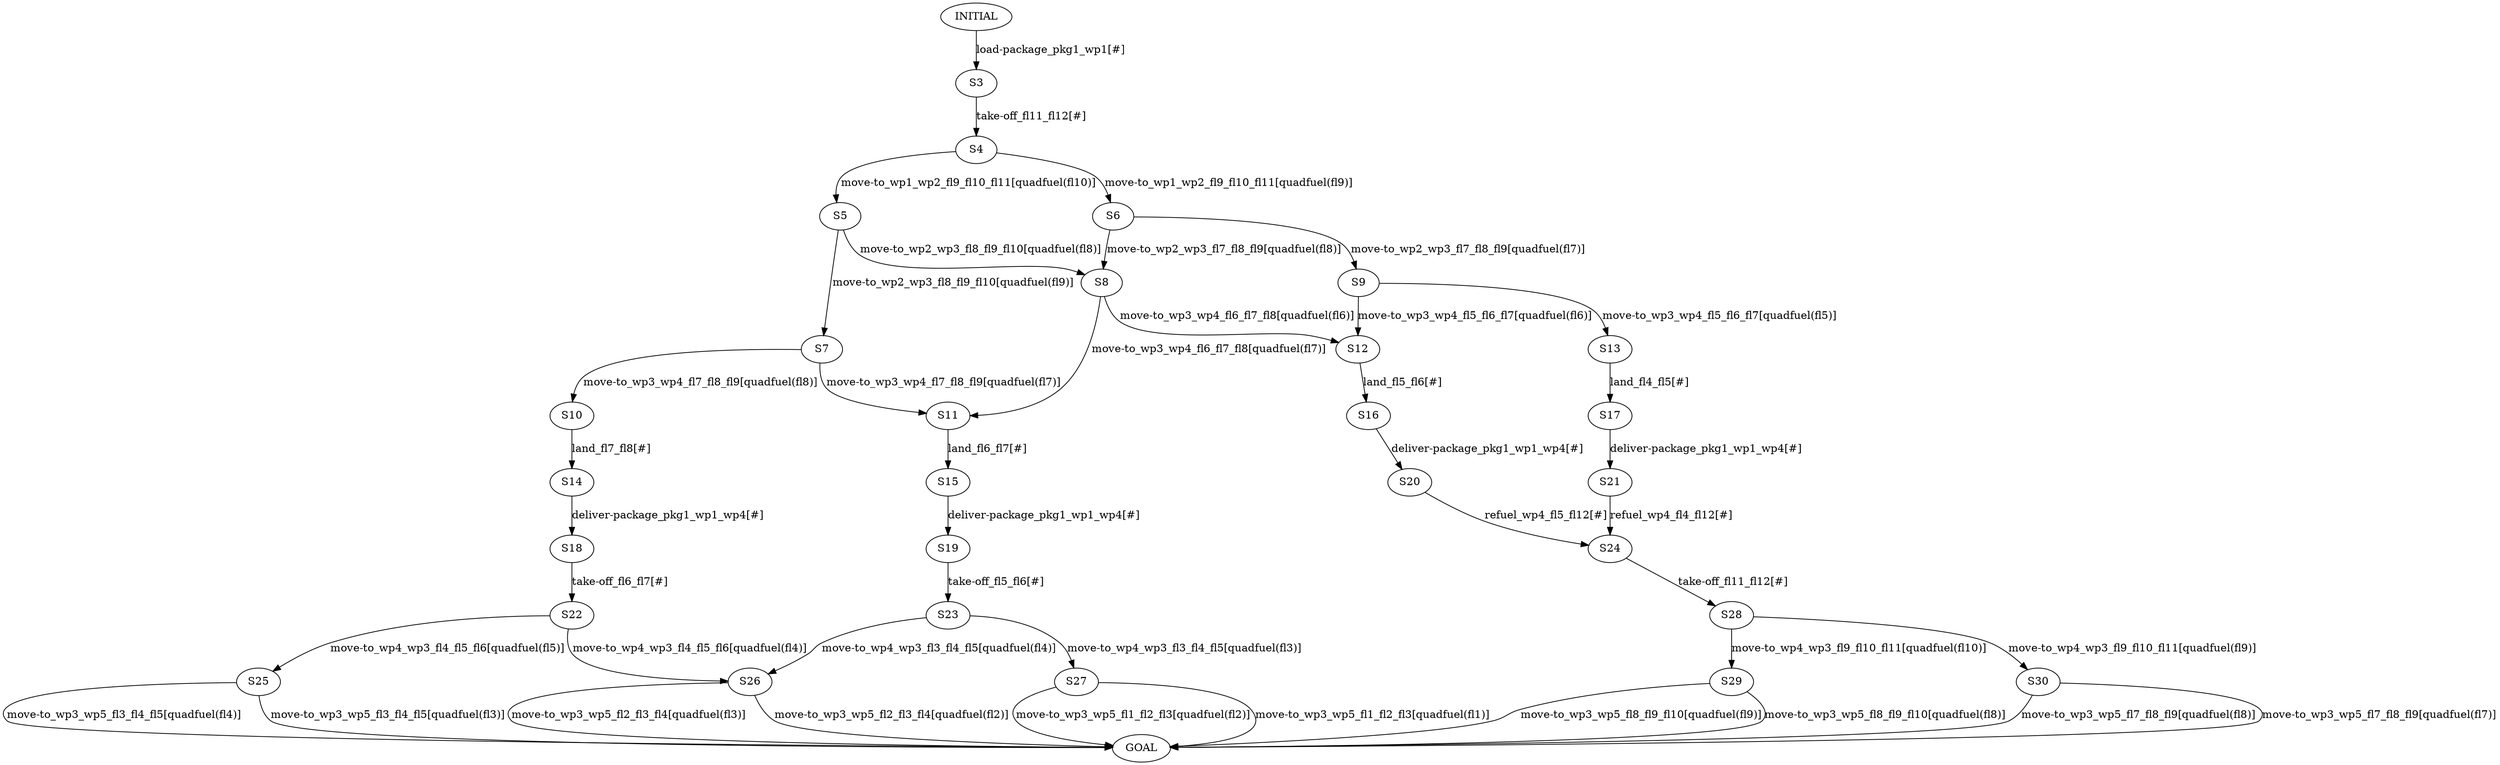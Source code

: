 digraph  {
	node [label="\N"];
	1	 [label=INITIAL];
	3	 [label=S3];
	1 -> 3 [key=0,
	label="load-package_pkg1_wp1[#]"];
2 [label=GOAL];
4 [label=S4];
3 -> 4 [key=0,
label="take-off_fl11_fl12[#]"];
5 [label=S5];
4 -> 5 [key=0,
label="move-to_wp1_wp2_fl9_fl10_fl11[quadfuel(fl10)]"];
6 [label=S6];
4 -> 6 [key=0,
label="move-to_wp1_wp2_fl9_fl10_fl11[quadfuel(fl9)]"];
7 [label=S7];
5 -> 7 [key=0,
label="move-to_wp2_wp3_fl8_fl9_fl10[quadfuel(fl9)]"];
8 [label=S8];
5 -> 8 [key=0,
label="move-to_wp2_wp3_fl8_fl9_fl10[quadfuel(fl8)]"];
6 -> 8 [key=0,
label="move-to_wp2_wp3_fl7_fl8_fl9[quadfuel(fl8)]"];
9 [label=S9];
6 -> 9 [key=0,
label="move-to_wp2_wp3_fl7_fl8_fl9[quadfuel(fl7)]"];
10 [label=S10];
7 -> 10 [key=0,
label="move-to_wp3_wp4_fl7_fl8_fl9[quadfuel(fl8)]"];
11 [label=S11];
7 -> 11 [key=0,
label="move-to_wp3_wp4_fl7_fl8_fl9[quadfuel(fl7)]"];
8 -> 11 [key=0,
label="move-to_wp3_wp4_fl6_fl7_fl8[quadfuel(fl7)]"];
12 [label=S12];
8 -> 12 [key=0,
label="move-to_wp3_wp4_fl6_fl7_fl8[quadfuel(fl6)]"];
9 -> 12 [key=0,
label="move-to_wp3_wp4_fl5_fl6_fl7[quadfuel(fl6)]"];
13 [label=S13];
9 -> 13 [key=0,
label="move-to_wp3_wp4_fl5_fl6_fl7[quadfuel(fl5)]"];
14 [label=S14];
10 -> 14 [key=0,
label="land_fl7_fl8[#]"];
15 [label=S15];
11 -> 15 [key=0,
label="land_fl6_fl7[#]"];
16 [label=S16];
12 -> 16 [key=0,
label="land_fl5_fl6[#]"];
17 [label=S17];
13 -> 17 [key=0,
label="land_fl4_fl5[#]"];
18 [label=S18];
14 -> 18 [key=0,
label="deliver-package_pkg1_wp1_wp4[#]"];
19 [label=S19];
15 -> 19 [key=0,
label="deliver-package_pkg1_wp1_wp4[#]"];
20 [label=S20];
16 -> 20 [key=0,
label="deliver-package_pkg1_wp1_wp4[#]"];
21 [label=S21];
17 -> 21 [key=0,
label="deliver-package_pkg1_wp1_wp4[#]"];
22 [label=S22];
18 -> 22 [key=0,
label="take-off_fl6_fl7[#]"];
23 [label=S23];
19 -> 23 [key=0,
label="take-off_fl5_fl6[#]"];
24 [label=S24];
20 -> 24 [key=0,
label="refuel_wp4_fl5_fl12[#]"];
21 -> 24 [key=0,
label="refuel_wp4_fl4_fl12[#]"];
25 [label=S25];
22 -> 25 [key=0,
label="move-to_wp4_wp3_fl4_fl5_fl6[quadfuel(fl5)]"];
26 [label=S26];
22 -> 26 [key=0,
label="move-to_wp4_wp3_fl4_fl5_fl6[quadfuel(fl4)]"];
23 -> 26 [key=0,
label="move-to_wp4_wp3_fl3_fl4_fl5[quadfuel(fl4)]"];
27 [label=S27];
23 -> 27 [key=0,
label="move-to_wp4_wp3_fl3_fl4_fl5[quadfuel(fl3)]"];
28 [label=S28];
24 -> 28 [key=0,
label="take-off_fl11_fl12[#]"];
25 -> 2 [key=0,
label="move-to_wp3_wp5_fl3_fl4_fl5[quadfuel(fl4)]"];
25 -> 2 [key=1,
label="move-to_wp3_wp5_fl3_fl4_fl5[quadfuel(fl3)]"];
26 -> 2 [key=0,
label="move-to_wp3_wp5_fl2_fl3_fl4[quadfuel(fl3)]"];
26 -> 2 [key=1,
label="move-to_wp3_wp5_fl2_fl3_fl4[quadfuel(fl2)]"];
27 -> 2 [key=0,
label="move-to_wp3_wp5_fl1_fl2_fl3[quadfuel(fl2)]"];
27 -> 2 [key=1,
label="move-to_wp3_wp5_fl1_fl2_fl3[quadfuel(fl1)]"];
29 [label=S29];
28 -> 29 [key=0,
label="move-to_wp4_wp3_fl9_fl10_fl11[quadfuel(fl10)]"];
30 [label=S30];
28 -> 30 [key=0,
label="move-to_wp4_wp3_fl9_fl10_fl11[quadfuel(fl9)]"];
29 -> 2 [key=0,
label="move-to_wp3_wp5_fl8_fl9_fl10[quadfuel(fl9)]"];
29 -> 2 [key=1,
label="move-to_wp3_wp5_fl8_fl9_fl10[quadfuel(fl8)]"];
30 -> 2 [key=0,
label="move-to_wp3_wp5_fl7_fl8_fl9[quadfuel(fl8)]"];
30 -> 2 [key=1,
label="move-to_wp3_wp5_fl7_fl8_fl9[quadfuel(fl7)]"];
}
